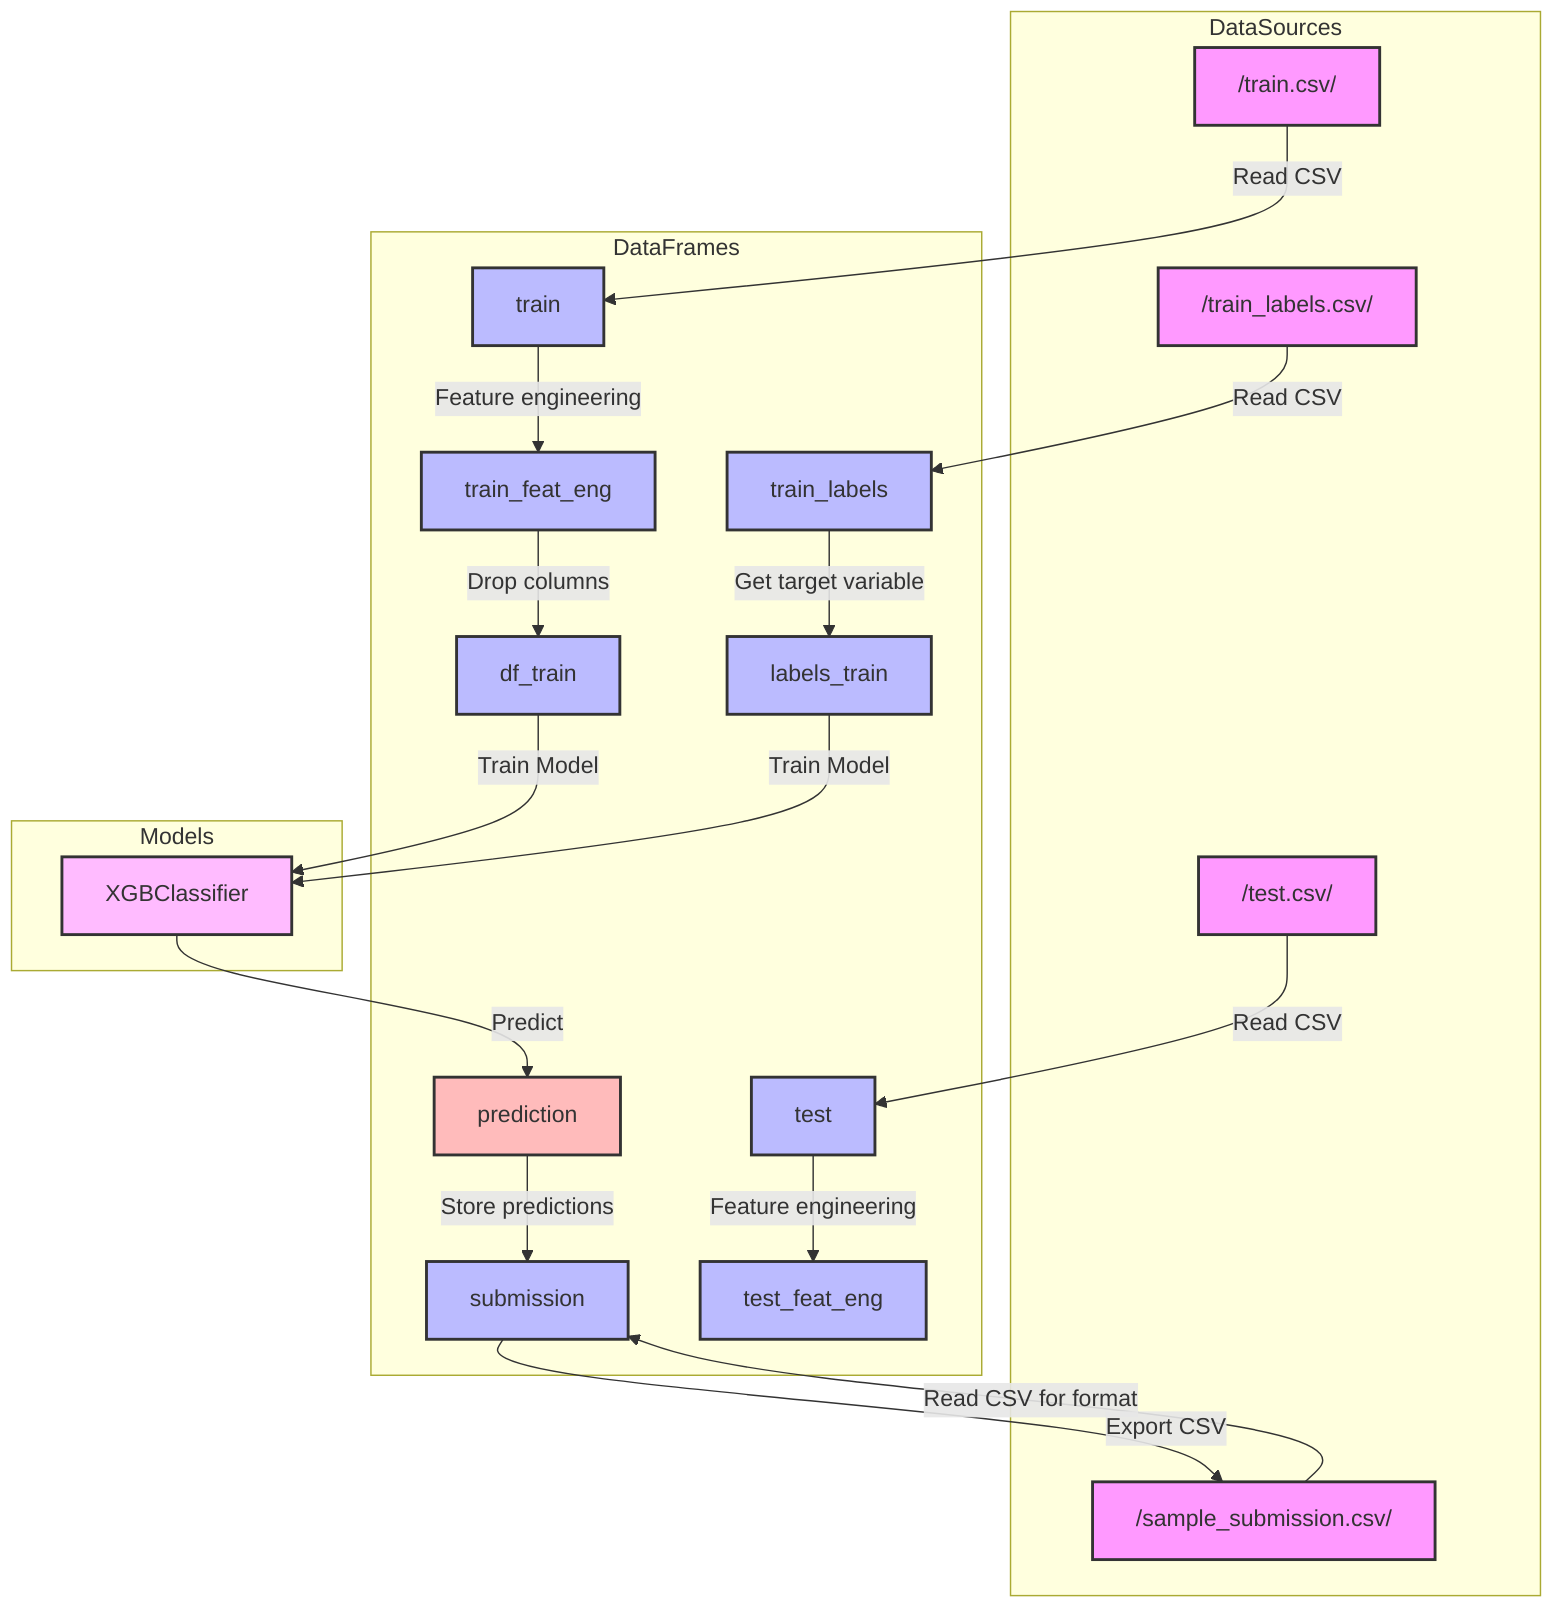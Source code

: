 flowchart TD
  subgraph DataSources
    A1["/train.csv/"]:::source
    A2["/test.csv/"]:::source
    A3["/train_labels.csv/"]:::source
    A4["/sample_submission.csv/"]:::source
  end

  subgraph DataFrames
    B1[train]:::dataframe
    B2[test]:::dataframe
    B3[train_labels]:::dataframe
    B4[train_feat_eng]:::dataframe
    B5[test_feat_eng]:::dataframe
    B6[df_train]:::dataframe
    B7[labels_train]:::dataframe
    B8[submission]:::dataframe
    B9[prediction]:::data
  end

  subgraph Models
    M1[XGBClassifier]:::model
  end

  %% Data Sources
  A1 -->|Read CSV| B1
  A2 -->|Read CSV| B2
  A3 -->|Read CSV| B3
  A4 -->|Read CSV for format| B8

  %% Data Flow
  B1 -->|Feature engineering| B4
  B2 -->|Feature engineering| B5
  B4 -->|Drop columns| B6
  B3 -->|Get target variable| B7

  %% Model Fitting and Predictions
  B6 -->|Train Model| M1
  B7 -->|Train Model| M1
  M1 -->|Predict| B9
  B9 -->|Store predictions| B8
  B8 -->|Export CSV| A4

  classDef source fill:#f9f,stroke:#333,stroke-width:2px;
  classDef dataframe fill:#bbf,stroke:#333,stroke-width:2px;
  classDef model fill:#fbf,stroke:#333,stroke-width:2px;
  classDef data fill:#fbb,stroke:#333,stroke-width:2px;

  %% Comments
  %% A1-A4: Sources of data input
  %% B1-B3: Initial dataframes created from input data
  %% B4 & B5: Feature engineering applied to train and test data
  %% B6 & B7: Prepared data used for model training
  %% M1: XGBClassifier used for predicting labels
  %% B9: Predictions stored
  %% B8: Submission CSV creation with predictions